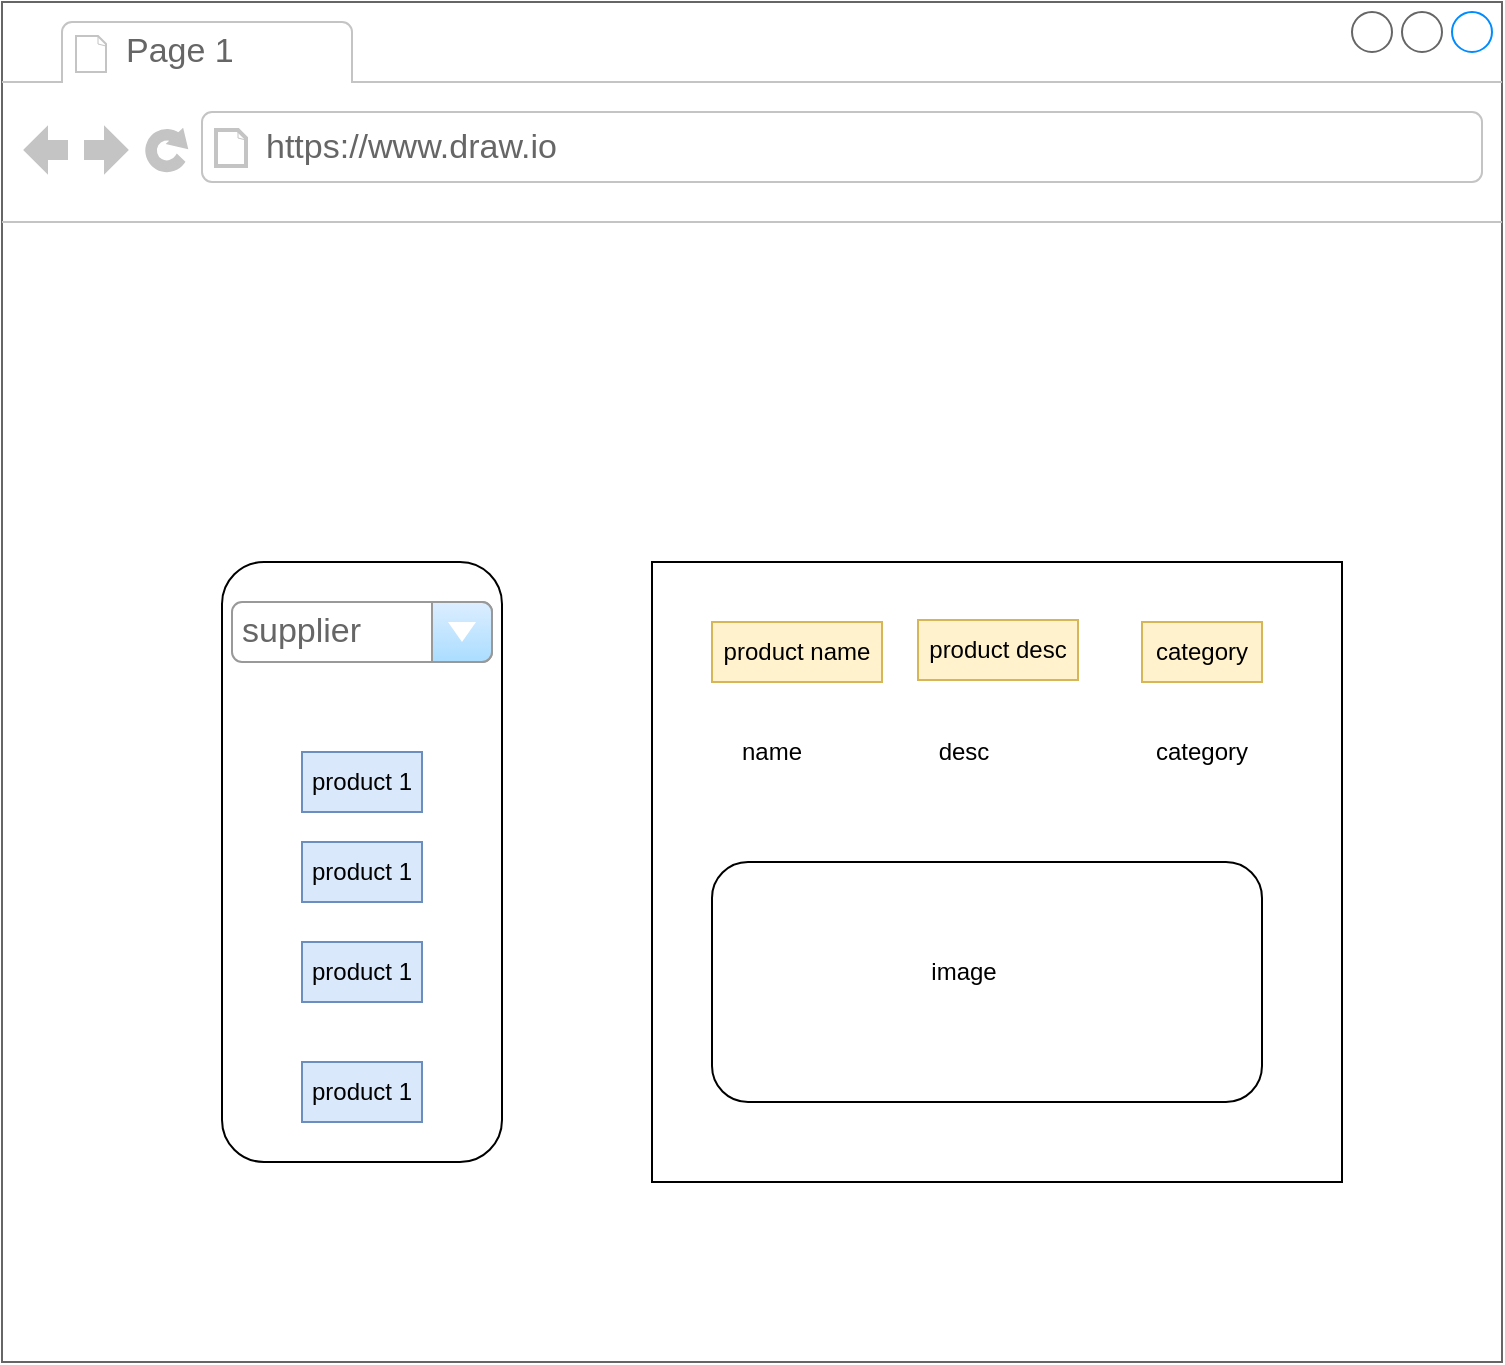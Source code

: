 
<mxfile version="20.3.0" type="device"><diagram id="0CudD_S3ES0UAlngZHGi" name="Page-1"><mxGraphModel dx="1102" dy="1025" grid="1" gridSize="10" guides="1" tooltips="1" connect="1" arrows="1" fold="1" page="1" pageScale="1" pageWidth="850" pageHeight="1100" math="0" shadow="0"><root><mxCell id="0"/><mxCell id="1" parent="0"/><mxCell id="CY1Zf7tPrYGO3KvVf0gN-7" value="" style="strokeWidth=1;shadow=0;dashed=0;align=center;html=1;shape=mxgraph.mockup.containers.browserWindow;rSize=0;strokeColor=#666666;strokeColor2=#008cff;strokeColor3=#c4c4c4;mainText=,;recursiveResize=0;" vertex="1" parent="1"><mxGeometry x="50" y="160" width="750" height="680" as="geometry"/></mxCell><mxCell id="CY1Zf7tPrYGO3KvVf0gN-8" value="Page 1" style="strokeWidth=1;shadow=0;dashed=0;align=center;html=1;shape=mxgraph.mockup.containers.anchor;fontSize=17;fontColor=#666666;align=left;" vertex="1" parent="CY1Zf7tPrYGO3KvVf0gN-7"><mxGeometry x="60" y="12" width="110" height="26" as="geometry"/></mxCell><mxCell id="CY1Zf7tPrYGO3KvVf0gN-9" value="https://www.draw.io" style="strokeWidth=1;shadow=0;dashed=0;align=center;html=1;shape=mxgraph.mockup.containers.anchor;rSize=0;fontSize=17;fontColor=#666666;align=left;" vertex="1" parent="CY1Zf7tPrYGO3KvVf0gN-7"><mxGeometry x="130" y="60" width="250" height="26" as="geometry"/></mxCell><mxCell id="CY1Zf7tPrYGO3KvVf0gN-10" value="" style="rounded=1;whiteSpace=wrap;html=1;" vertex="1" parent="CY1Zf7tPrYGO3KvVf0gN-7"><mxGeometry x="110" y="280" width="140" height="300" as="geometry"/></mxCell><mxCell id="CY1Zf7tPrYGO3KvVf0gN-11" value="" style="rounded=1;whiteSpace=wrap;html=1;arcSize=0;" vertex="1" parent="CY1Zf7tPrYGO3KvVf0gN-7"><mxGeometry x="325" y="280" width="345" height="310" as="geometry"/></mxCell><mxCell id="CY1Zf7tPrYGO3KvVf0gN-12" value="supplier" style="strokeWidth=1;shadow=0;dashed=0;align=center;html=1;shape=mxgraph.mockup.forms.comboBox;strokeColor=#999999;fillColor=#ddeeff;align=left;fillColor2=#aaddff;mainText=;fontColor=#666666;fontSize=17;spacingLeft=3;" vertex="1" parent="CY1Zf7tPrYGO3KvVf0gN-7"><mxGeometry x="115" y="300" width="130" height="30" as="geometry"/></mxCell><mxCell id="CY1Zf7tPrYGO3KvVf0gN-13" value="product 1" style="text;html=1;strokeColor=#6c8ebf;fillColor=#dae8fc;align=center;verticalAlign=middle;whiteSpace=wrap;rounded=0;" vertex="1" parent="CY1Zf7tPrYGO3KvVf0gN-7"><mxGeometry x="150" y="375" width="60" height="30" as="geometry"/></mxCell><mxCell id="CY1Zf7tPrYGO3KvVf0gN-14" value="product 1" style="text;html=1;strokeColor=#6c8ebf;fillColor=#dae8fc;align=center;verticalAlign=middle;whiteSpace=wrap;rounded=0;" vertex="1" parent="CY1Zf7tPrYGO3KvVf0gN-7"><mxGeometry x="150" y="420" width="60" height="30" as="geometry"/></mxCell><mxCell id="CY1Zf7tPrYGO3KvVf0gN-15" value="product 1" style="text;html=1;strokeColor=#6c8ebf;fillColor=#dae8fc;align=center;verticalAlign=middle;whiteSpace=wrap;rounded=0;" vertex="1" parent="CY1Zf7tPrYGO3KvVf0gN-7"><mxGeometry x="150" y="470" width="60" height="30" as="geometry"/></mxCell><mxCell id="CY1Zf7tPrYGO3KvVf0gN-16" value="product 1" style="text;html=1;strokeColor=#6c8ebf;fillColor=#dae8fc;align=center;verticalAlign=middle;whiteSpace=wrap;rounded=0;" vertex="1" parent="CY1Zf7tPrYGO3KvVf0gN-7"><mxGeometry x="150" y="530" width="60" height="30" as="geometry"/></mxCell><mxCell id="CY1Zf7tPrYGO3KvVf0gN-17" value="product name" style="text;html=1;strokeColor=#d6b656;fillColor=#fff2cc;align=center;verticalAlign=middle;whiteSpace=wrap;rounded=0;" vertex="1" parent="CY1Zf7tPrYGO3KvVf0gN-7"><mxGeometry x="355" y="310" width="85" height="30" as="geometry"/></mxCell><mxCell id="CY1Zf7tPrYGO3KvVf0gN-18" value="product desc" style="text;html=1;strokeColor=#d6b656;fillColor=#fff2cc;align=center;verticalAlign=middle;whiteSpace=wrap;rounded=0;" vertex="1" parent="CY1Zf7tPrYGO3KvVf0gN-7"><mxGeometry x="458" y="309" width="80" height="30" as="geometry"/></mxCell><mxCell id="CY1Zf7tPrYGO3KvVf0gN-19" value="category" style="text;html=1;strokeColor=#d6b656;fillColor=#fff2cc;align=center;verticalAlign=middle;whiteSpace=wrap;rounded=0;" vertex="1" parent="CY1Zf7tPrYGO3KvVf0gN-7"><mxGeometry x="570" y="310" width="60" height="30" as="geometry"/></mxCell><mxCell id="CY1Zf7tPrYGO3KvVf0gN-21" value="" style="rounded=1;whiteSpace=wrap;html=1;" vertex="1" parent="CY1Zf7tPrYGO3KvVf0gN-7"><mxGeometry x="355" y="430" width="275" height="120" as="geometry"/></mxCell><mxCell id="CY1Zf7tPrYGO3KvVf0gN-22" value="image" style="text;html=1;strokeColor=none;fillColor=none;align=center;verticalAlign=middle;whiteSpace=wrap;rounded=0;" vertex="1" parent="CY1Zf7tPrYGO3KvVf0gN-7"><mxGeometry x="440" y="470" width="82" height="30" as="geometry"/></mxCell><mxCell id="CY1Zf7tPrYGO3KvVf0gN-23" value="name" style="text;html=1;strokeColor=none;fillColor=none;align=center;verticalAlign=middle;whiteSpace=wrap;rounded=0;" vertex="1" parent="CY1Zf7tPrYGO3KvVf0gN-7"><mxGeometry x="355" y="360" width="60" height="30" as="geometry"/></mxCell><mxCell id="CY1Zf7tPrYGO3KvVf0gN-24" value="desc" style="text;html=1;strokeColor=none;fillColor=none;align=center;verticalAlign=middle;whiteSpace=wrap;rounded=0;" vertex="1" parent="CY1Zf7tPrYGO3KvVf0gN-7"><mxGeometry x="451" y="360" width="60" height="30" as="geometry"/></mxCell><mxCell id="CY1Zf7tPrYGO3KvVf0gN-25" value="category" style="text;html=1;strokeColor=none;fillColor=none;align=center;verticalAlign=middle;whiteSpace=wrap;rounded=0;" vertex="1" parent="CY1Zf7tPrYGO3KvVf0gN-7"><mxGeometry x="570" y="360" width="60" height="30" as="geometry"/></mxCell></root></mxGraphModel></diagram></mxfile>
